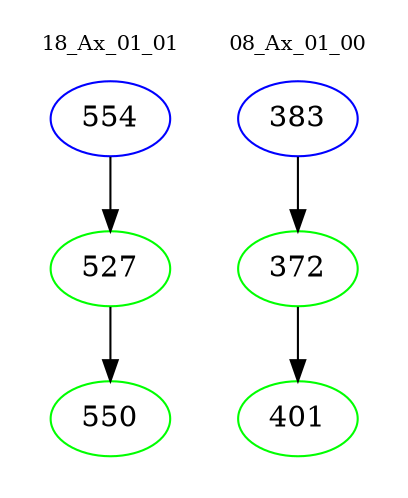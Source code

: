 digraph{
subgraph cluster_0 {
color = white
label = "18_Ax_01_01";
fontsize=10;
T0_554 [label="554", color="blue"]
T0_554 -> T0_527 [color="black"]
T0_527 [label="527", color="green"]
T0_527 -> T0_550 [color="black"]
T0_550 [label="550", color="green"]
}
subgraph cluster_1 {
color = white
label = "08_Ax_01_00";
fontsize=10;
T1_383 [label="383", color="blue"]
T1_383 -> T1_372 [color="black"]
T1_372 [label="372", color="green"]
T1_372 -> T1_401 [color="black"]
T1_401 [label="401", color="green"]
}
}
